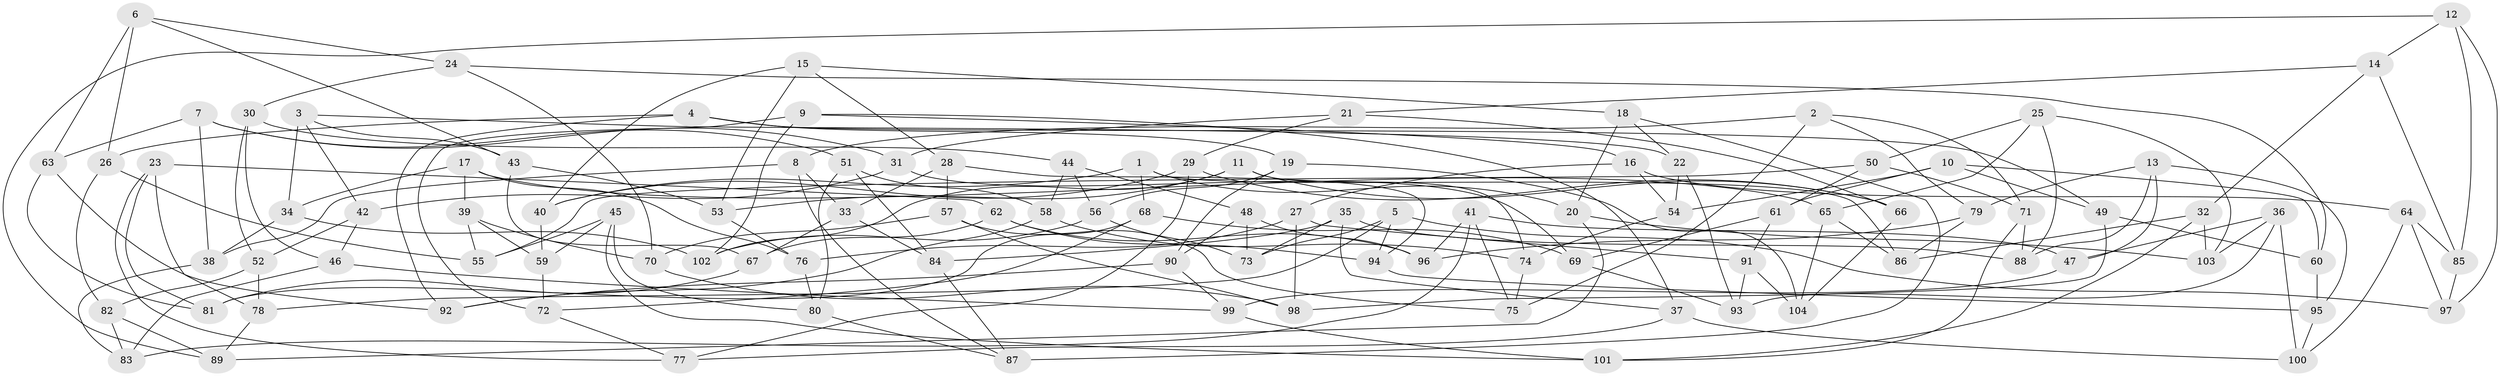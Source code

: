 // coarse degree distribution, {3: 0.17073170731707318, 6: 0.14634146341463414, 7: 0.04878048780487805, 4: 0.3170731707317073, 5: 0.12195121951219512, 10: 0.04878048780487805, 8: 0.04878048780487805, 9: 0.0975609756097561}
// Generated by graph-tools (version 1.1) at 2025/03/03/04/25 22:03:04]
// undirected, 104 vertices, 208 edges
graph export_dot {
graph [start="1"]
  node [color=gray90,style=filled];
  1;
  2;
  3;
  4;
  5;
  6;
  7;
  8;
  9;
  10;
  11;
  12;
  13;
  14;
  15;
  16;
  17;
  18;
  19;
  20;
  21;
  22;
  23;
  24;
  25;
  26;
  27;
  28;
  29;
  30;
  31;
  32;
  33;
  34;
  35;
  36;
  37;
  38;
  39;
  40;
  41;
  42;
  43;
  44;
  45;
  46;
  47;
  48;
  49;
  50;
  51;
  52;
  53;
  54;
  55;
  56;
  57;
  58;
  59;
  60;
  61;
  62;
  63;
  64;
  65;
  66;
  67;
  68;
  69;
  70;
  71;
  72;
  73;
  74;
  75;
  76;
  77;
  78;
  79;
  80;
  81;
  82;
  83;
  84;
  85;
  86;
  87;
  88;
  89;
  90;
  91;
  92;
  93;
  94;
  95;
  96;
  97;
  98;
  99;
  100;
  101;
  102;
  103;
  104;
  1 -- 68;
  1 -- 86;
  1 -- 40;
  1 -- 20;
  2 -- 71;
  2 -- 8;
  2 -- 75;
  2 -- 79;
  3 -- 22;
  3 -- 43;
  3 -- 34;
  3 -- 42;
  4 -- 49;
  4 -- 19;
  4 -- 92;
  4 -- 26;
  5 -- 97;
  5 -- 78;
  5 -- 94;
  5 -- 73;
  6 -- 63;
  6 -- 43;
  6 -- 24;
  6 -- 26;
  7 -- 51;
  7 -- 31;
  7 -- 63;
  7 -- 38;
  8 -- 87;
  8 -- 38;
  8 -- 33;
  9 -- 102;
  9 -- 16;
  9 -- 72;
  9 -- 37;
  10 -- 60;
  10 -- 49;
  10 -- 61;
  10 -- 54;
  11 -- 66;
  11 -- 102;
  11 -- 53;
  11 -- 74;
  12 -- 85;
  12 -- 89;
  12 -- 97;
  12 -- 14;
  13 -- 79;
  13 -- 95;
  13 -- 47;
  13 -- 88;
  14 -- 32;
  14 -- 85;
  14 -- 21;
  15 -- 18;
  15 -- 40;
  15 -- 53;
  15 -- 28;
  16 -- 64;
  16 -- 54;
  16 -- 27;
  17 -- 34;
  17 -- 65;
  17 -- 76;
  17 -- 39;
  18 -- 20;
  18 -- 87;
  18 -- 22;
  19 -- 56;
  19 -- 90;
  19 -- 104;
  20 -- 89;
  20 -- 103;
  21 -- 66;
  21 -- 29;
  21 -- 31;
  22 -- 93;
  22 -- 54;
  23 -- 62;
  23 -- 78;
  23 -- 77;
  23 -- 81;
  24 -- 70;
  24 -- 30;
  24 -- 60;
  25 -- 50;
  25 -- 88;
  25 -- 103;
  25 -- 65;
  26 -- 82;
  26 -- 55;
  27 -- 98;
  27 -- 76;
  27 -- 91;
  28 -- 33;
  28 -- 94;
  28 -- 57;
  29 -- 77;
  29 -- 40;
  29 -- 66;
  30 -- 44;
  30 -- 46;
  30 -- 52;
  31 -- 42;
  31 -- 69;
  32 -- 103;
  32 -- 101;
  32 -- 86;
  33 -- 84;
  33 -- 67;
  34 -- 38;
  34 -- 102;
  35 -- 37;
  35 -- 73;
  35 -- 88;
  35 -- 84;
  36 -- 47;
  36 -- 100;
  36 -- 103;
  36 -- 93;
  37 -- 77;
  37 -- 100;
  38 -- 83;
  39 -- 55;
  39 -- 59;
  39 -- 70;
  40 -- 59;
  41 -- 47;
  41 -- 83;
  41 -- 96;
  41 -- 75;
  42 -- 52;
  42 -- 46;
  43 -- 67;
  43 -- 53;
  44 -- 58;
  44 -- 48;
  44 -- 56;
  45 -- 59;
  45 -- 80;
  45 -- 101;
  45 -- 55;
  46 -- 99;
  46 -- 83;
  47 -- 99;
  48 -- 73;
  48 -- 96;
  48 -- 90;
  49 -- 60;
  49 -- 98;
  50 -- 55;
  50 -- 71;
  50 -- 61;
  51 -- 58;
  51 -- 80;
  51 -- 84;
  52 -- 82;
  52 -- 78;
  53 -- 76;
  54 -- 74;
  56 -- 73;
  56 -- 102;
  57 -- 98;
  57 -- 75;
  57 -- 70;
  58 -- 74;
  58 -- 92;
  59 -- 72;
  60 -- 95;
  61 -- 69;
  61 -- 91;
  62 -- 96;
  62 -- 67;
  62 -- 94;
  63 -- 81;
  63 -- 92;
  64 -- 85;
  64 -- 100;
  64 -- 97;
  65 -- 104;
  65 -- 86;
  66 -- 104;
  67 -- 81;
  68 -- 69;
  68 -- 81;
  68 -- 72;
  69 -- 93;
  70 -- 98;
  71 -- 88;
  71 -- 101;
  72 -- 77;
  74 -- 75;
  76 -- 80;
  78 -- 89;
  79 -- 86;
  79 -- 96;
  80 -- 87;
  82 -- 89;
  82 -- 83;
  84 -- 87;
  85 -- 97;
  90 -- 99;
  90 -- 92;
  91 -- 104;
  91 -- 93;
  94 -- 95;
  95 -- 100;
  99 -- 101;
}
